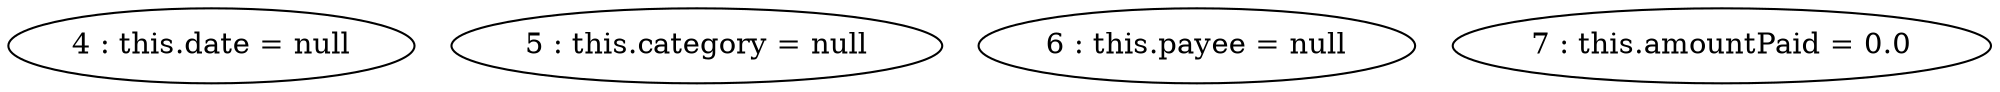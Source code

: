 digraph G {
"4 : this.date = null"
"5 : this.category = null"
"6 : this.payee = null"
"7 : this.amountPaid = 0.0"
}